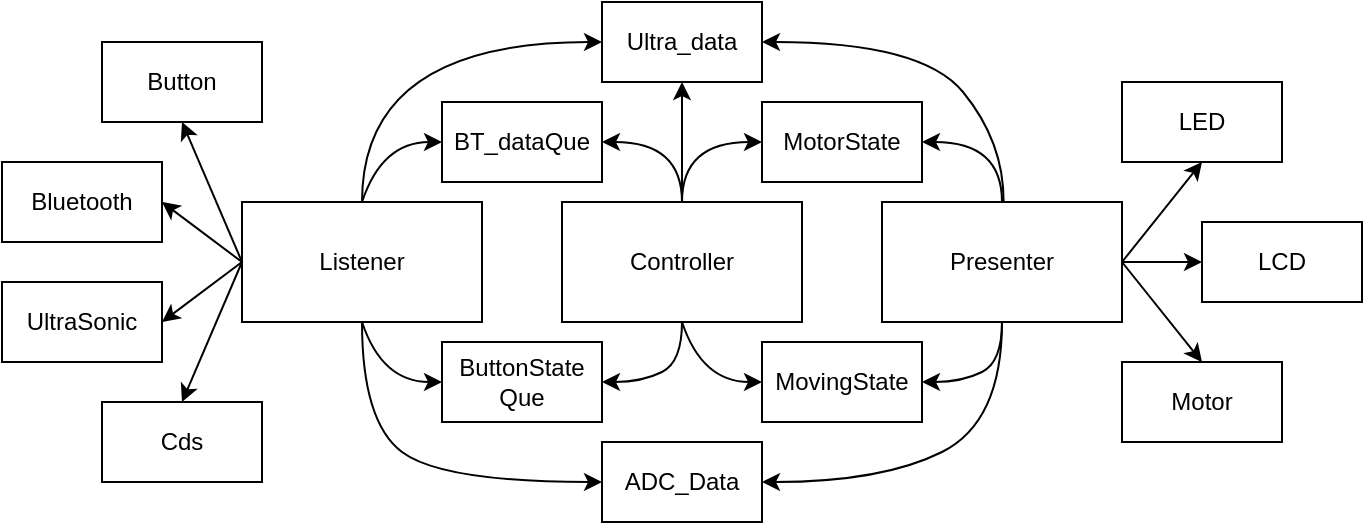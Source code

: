 <mxfile version="24.3.1" type="github">
  <diagram name="페이지-1" id="1pTZhh7NUvPuZdWy0irR">
    <mxGraphModel dx="748" dy="731" grid="1" gridSize="10" guides="1" tooltips="1" connect="1" arrows="1" fold="1" page="1" pageScale="1" pageWidth="827" pageHeight="1169" math="0" shadow="0">
      <root>
        <mxCell id="0" />
        <mxCell id="1" parent="0" />
        <mxCell id="0VRn3cXzFNUisg21oGIT-1" value="Listener" style="rounded=0;whiteSpace=wrap;html=1;" vertex="1" parent="1">
          <mxGeometry x="160" y="170" width="120" height="60" as="geometry" />
        </mxCell>
        <mxCell id="0VRn3cXzFNUisg21oGIT-2" value="Controller" style="rounded=0;whiteSpace=wrap;html=1;" vertex="1" parent="1">
          <mxGeometry x="320" y="170" width="120" height="60" as="geometry" />
        </mxCell>
        <mxCell id="0VRn3cXzFNUisg21oGIT-3" value="Presenter" style="rounded=0;whiteSpace=wrap;html=1;" vertex="1" parent="1">
          <mxGeometry x="480" y="170" width="120" height="60" as="geometry" />
        </mxCell>
        <mxCell id="0VRn3cXzFNUisg21oGIT-4" value="Ultra_data" style="rounded=0;whiteSpace=wrap;html=1;" vertex="1" parent="1">
          <mxGeometry x="340" y="70" width="80" height="40" as="geometry" />
        </mxCell>
        <mxCell id="0VRn3cXzFNUisg21oGIT-5" value="BT_dataQue" style="rounded=0;whiteSpace=wrap;html=1;" vertex="1" parent="1">
          <mxGeometry x="260" y="120" width="80" height="40" as="geometry" />
        </mxCell>
        <mxCell id="0VRn3cXzFNUisg21oGIT-6" value="ButtonState&lt;div&gt;Que&lt;/div&gt;" style="rounded=0;whiteSpace=wrap;html=1;" vertex="1" parent="1">
          <mxGeometry x="260" y="240" width="80" height="40" as="geometry" />
        </mxCell>
        <mxCell id="0VRn3cXzFNUisg21oGIT-7" value="ADC_Data" style="rounded=0;whiteSpace=wrap;html=1;" vertex="1" parent="1">
          <mxGeometry x="340" y="290" width="80" height="40" as="geometry" />
        </mxCell>
        <mxCell id="0VRn3cXzFNUisg21oGIT-8" value="MotorState" style="rounded=0;whiteSpace=wrap;html=1;" vertex="1" parent="1">
          <mxGeometry x="420" y="120" width="80" height="40" as="geometry" />
        </mxCell>
        <mxCell id="0VRn3cXzFNUisg21oGIT-10" value="MovingState" style="rounded=0;whiteSpace=wrap;html=1;" vertex="1" parent="1">
          <mxGeometry x="420" y="240" width="80" height="40" as="geometry" />
        </mxCell>
        <mxCell id="0VRn3cXzFNUisg21oGIT-12" value="" style="curved=1;endArrow=classic;html=1;rounded=0;exitX=0.5;exitY=0;exitDx=0;exitDy=0;" edge="1" parent="1" source="0VRn3cXzFNUisg21oGIT-1">
          <mxGeometry width="50" height="50" relative="1" as="geometry">
            <mxPoint x="210" y="190" as="sourcePoint" />
            <mxPoint x="260" y="140" as="targetPoint" />
            <Array as="points">
              <mxPoint x="230" y="140" />
            </Array>
          </mxGeometry>
        </mxCell>
        <mxCell id="0VRn3cXzFNUisg21oGIT-15" value="" style="curved=1;endArrow=classic;html=1;rounded=0;exitX=0.5;exitY=0;exitDx=0;exitDy=0;entryX=1;entryY=0.5;entryDx=0;entryDy=0;" edge="1" parent="1" source="0VRn3cXzFNUisg21oGIT-2" target="0VRn3cXzFNUisg21oGIT-5">
          <mxGeometry width="50" height="50" relative="1" as="geometry">
            <mxPoint x="200" y="140" as="sourcePoint" />
            <mxPoint x="170" y="90" as="targetPoint" />
            <Array as="points">
              <mxPoint x="380" y="140" />
            </Array>
          </mxGeometry>
        </mxCell>
        <mxCell id="0VRn3cXzFNUisg21oGIT-16" value="" style="curved=1;endArrow=classic;html=1;rounded=0;exitX=0.5;exitY=0;exitDx=0;exitDy=0;" edge="1" parent="1" source="0VRn3cXzFNUisg21oGIT-2">
          <mxGeometry width="50" height="50" relative="1" as="geometry">
            <mxPoint x="380" y="170" as="sourcePoint" />
            <mxPoint x="420" y="140" as="targetPoint" />
            <Array as="points">
              <mxPoint x="380" y="140" />
            </Array>
          </mxGeometry>
        </mxCell>
        <mxCell id="0VRn3cXzFNUisg21oGIT-17" value="" style="curved=1;endArrow=classic;html=1;rounded=0;exitX=0.5;exitY=0;exitDx=0;exitDy=0;entryX=1;entryY=0.5;entryDx=0;entryDy=0;" edge="1" parent="1" source="0VRn3cXzFNUisg21oGIT-3">
          <mxGeometry width="50" height="50" relative="1" as="geometry">
            <mxPoint x="540" y="170" as="sourcePoint" />
            <mxPoint x="500" y="140" as="targetPoint" />
            <Array as="points">
              <mxPoint x="540" y="140" />
            </Array>
          </mxGeometry>
        </mxCell>
        <mxCell id="0VRn3cXzFNUisg21oGIT-18" value="" style="curved=1;endArrow=classic;html=1;rounded=0;exitX=0.5;exitY=0;exitDx=0;exitDy=0;entryX=0;entryY=0.5;entryDx=0;entryDy=0;" edge="1" parent="1" source="0VRn3cXzFNUisg21oGIT-1" target="0VRn3cXzFNUisg21oGIT-4">
          <mxGeometry width="50" height="50" relative="1" as="geometry">
            <mxPoint x="210" y="150" as="sourcePoint" />
            <mxPoint x="260" y="90" as="targetPoint" />
            <Array as="points">
              <mxPoint x="220" y="90" />
            </Array>
          </mxGeometry>
        </mxCell>
        <mxCell id="0VRn3cXzFNUisg21oGIT-19" value="" style="endArrow=classic;html=1;rounded=0;entryX=0.5;entryY=1;entryDx=0;entryDy=0;exitX=0.5;exitY=0;exitDx=0;exitDy=0;" edge="1" parent="1" source="0VRn3cXzFNUisg21oGIT-2" target="0VRn3cXzFNUisg21oGIT-4">
          <mxGeometry width="50" height="50" relative="1" as="geometry">
            <mxPoint x="360" y="240" as="sourcePoint" />
            <mxPoint x="410" y="190" as="targetPoint" />
          </mxGeometry>
        </mxCell>
        <mxCell id="0VRn3cXzFNUisg21oGIT-20" value="" style="curved=1;endArrow=classic;html=1;rounded=0;exitX=0.5;exitY=1;exitDx=0;exitDy=0;entryX=0;entryY=0.5;entryDx=0;entryDy=0;" edge="1" parent="1" source="0VRn3cXzFNUisg21oGIT-1" target="0VRn3cXzFNUisg21oGIT-7">
          <mxGeometry width="50" height="50" relative="1" as="geometry">
            <mxPoint x="220.12" y="240" as="sourcePoint" />
            <mxPoint x="328" y="320.94" as="targetPoint" />
            <Array as="points">
              <mxPoint x="220" y="280" />
              <mxPoint x="260" y="310" />
            </Array>
          </mxGeometry>
        </mxCell>
        <mxCell id="0VRn3cXzFNUisg21oGIT-21" value="" style="curved=1;endArrow=classic;html=1;rounded=0;exitX=0.5;exitY=1;exitDx=0;exitDy=0;entryX=0;entryY=0.5;entryDx=0;entryDy=0;" edge="1" parent="1" source="0VRn3cXzFNUisg21oGIT-1" target="0VRn3cXzFNUisg21oGIT-6">
          <mxGeometry width="50" height="50" relative="1" as="geometry">
            <mxPoint x="270" y="240" as="sourcePoint" />
            <mxPoint x="320" y="190" as="targetPoint" />
            <Array as="points">
              <mxPoint x="230" y="260" />
            </Array>
          </mxGeometry>
        </mxCell>
        <mxCell id="0VRn3cXzFNUisg21oGIT-24" value="" style="curved=1;endArrow=classic;html=1;rounded=0;exitX=0.5;exitY=1;exitDx=0;exitDy=0;entryX=0;entryY=0.5;entryDx=0;entryDy=0;" edge="1" parent="1">
          <mxGeometry width="50" height="50" relative="1" as="geometry">
            <mxPoint x="380" y="230" as="sourcePoint" />
            <mxPoint x="420" y="260" as="targetPoint" />
            <Array as="points">
              <mxPoint x="390" y="260" />
            </Array>
          </mxGeometry>
        </mxCell>
        <mxCell id="0VRn3cXzFNUisg21oGIT-25" value="" style="curved=1;endArrow=classic;html=1;rounded=0;entryX=1;entryY=0.5;entryDx=0;entryDy=0;" edge="1" parent="1" target="0VRn3cXzFNUisg21oGIT-6">
          <mxGeometry width="50" height="50" relative="1" as="geometry">
            <mxPoint x="380" y="230" as="sourcePoint" />
            <mxPoint x="370" y="270" as="targetPoint" />
            <Array as="points">
              <mxPoint x="380" y="250" />
              <mxPoint x="360" y="260" />
            </Array>
          </mxGeometry>
        </mxCell>
        <mxCell id="0VRn3cXzFNUisg21oGIT-26" value="" style="curved=1;endArrow=classic;html=1;rounded=0;entryX=1;entryY=0.5;entryDx=0;entryDy=0;" edge="1" parent="1">
          <mxGeometry width="50" height="50" relative="1" as="geometry">
            <mxPoint x="540" y="230" as="sourcePoint" />
            <mxPoint x="500" y="260" as="targetPoint" />
            <Array as="points">
              <mxPoint x="540" y="250" />
              <mxPoint x="520" y="260" />
            </Array>
          </mxGeometry>
        </mxCell>
        <mxCell id="0VRn3cXzFNUisg21oGIT-27" value="" style="curved=1;endArrow=classic;html=1;rounded=0;entryX=1;entryY=0.5;entryDx=0;entryDy=0;" edge="1" parent="1" target="0VRn3cXzFNUisg21oGIT-4">
          <mxGeometry width="50" height="50" relative="1" as="geometry">
            <mxPoint x="540.8" y="170" as="sourcePoint" />
            <mxPoint x="380" y="170" as="targetPoint" />
            <Array as="points">
              <mxPoint x="541" y="140" />
              <mxPoint x="500" y="90" />
            </Array>
          </mxGeometry>
        </mxCell>
        <mxCell id="0VRn3cXzFNUisg21oGIT-28" value="" style="curved=1;endArrow=classic;html=1;rounded=0;entryX=1;entryY=0.5;entryDx=0;entryDy=0;" edge="1" parent="1" target="0VRn3cXzFNUisg21oGIT-7">
          <mxGeometry width="50" height="50" relative="1" as="geometry">
            <mxPoint x="540" y="230" as="sourcePoint" />
            <mxPoint x="400" y="130" as="targetPoint" />
            <Array as="points">
              <mxPoint x="540" y="280" />
              <mxPoint x="480" y="310" />
            </Array>
          </mxGeometry>
        </mxCell>
        <mxCell id="0VRn3cXzFNUisg21oGIT-29" value="Button" style="rounded=0;whiteSpace=wrap;html=1;" vertex="1" parent="1">
          <mxGeometry x="90" y="90" width="80" height="40" as="geometry" />
        </mxCell>
        <mxCell id="0VRn3cXzFNUisg21oGIT-30" value="Bluetooth" style="rounded=0;whiteSpace=wrap;html=1;" vertex="1" parent="1">
          <mxGeometry x="40" y="150" width="80" height="40" as="geometry" />
        </mxCell>
        <mxCell id="0VRn3cXzFNUisg21oGIT-31" value="Cds" style="rounded=0;whiteSpace=wrap;html=1;" vertex="1" parent="1">
          <mxGeometry x="90" y="270" width="80" height="40" as="geometry" />
        </mxCell>
        <mxCell id="0VRn3cXzFNUisg21oGIT-32" value="Motor" style="rounded=0;whiteSpace=wrap;html=1;" vertex="1" parent="1">
          <mxGeometry x="600" y="250" width="80" height="40" as="geometry" />
        </mxCell>
        <mxCell id="0VRn3cXzFNUisg21oGIT-33" value="LCD" style="rounded=0;whiteSpace=wrap;html=1;" vertex="1" parent="1">
          <mxGeometry x="640" y="180" width="80" height="40" as="geometry" />
        </mxCell>
        <mxCell id="0VRn3cXzFNUisg21oGIT-34" value="LED" style="rounded=0;whiteSpace=wrap;html=1;" vertex="1" parent="1">
          <mxGeometry x="600" y="110" width="80" height="40" as="geometry" />
        </mxCell>
        <mxCell id="0VRn3cXzFNUisg21oGIT-35" value="UltraSonic" style="rounded=0;whiteSpace=wrap;html=1;" vertex="1" parent="1">
          <mxGeometry x="40" y="210" width="80" height="40" as="geometry" />
        </mxCell>
        <mxCell id="0VRn3cXzFNUisg21oGIT-36" value="" style="endArrow=classic;html=1;rounded=0;entryX=0.5;entryY=1;entryDx=0;entryDy=0;exitX=0;exitY=0.5;exitDx=0;exitDy=0;" edge="1" parent="1" source="0VRn3cXzFNUisg21oGIT-1" target="0VRn3cXzFNUisg21oGIT-29">
          <mxGeometry width="50" height="50" relative="1" as="geometry">
            <mxPoint x="140" y="210" as="sourcePoint" />
            <mxPoint x="190" y="160" as="targetPoint" />
          </mxGeometry>
        </mxCell>
        <mxCell id="0VRn3cXzFNUisg21oGIT-37" value="" style="endArrow=classic;html=1;rounded=0;entryX=0.5;entryY=0;entryDx=0;entryDy=0;" edge="1" parent="1" target="0VRn3cXzFNUisg21oGIT-31">
          <mxGeometry width="50" height="50" relative="1" as="geometry">
            <mxPoint x="160" y="200" as="sourcePoint" />
            <mxPoint x="210" y="150" as="targetPoint" />
          </mxGeometry>
        </mxCell>
        <mxCell id="0VRn3cXzFNUisg21oGIT-38" value="" style="endArrow=classic;html=1;rounded=0;entryX=1;entryY=0.5;entryDx=0;entryDy=0;" edge="1" parent="1" target="0VRn3cXzFNUisg21oGIT-30">
          <mxGeometry width="50" height="50" relative="1" as="geometry">
            <mxPoint x="160" y="200" as="sourcePoint" />
            <mxPoint x="130" y="170" as="targetPoint" />
          </mxGeometry>
        </mxCell>
        <mxCell id="0VRn3cXzFNUisg21oGIT-39" value="" style="endArrow=classic;html=1;rounded=0;entryX=1;entryY=0.5;entryDx=0;entryDy=0;" edge="1" parent="1" target="0VRn3cXzFNUisg21oGIT-35">
          <mxGeometry width="50" height="50" relative="1" as="geometry">
            <mxPoint x="160" y="200" as="sourcePoint" />
            <mxPoint x="190" y="150" as="targetPoint" />
          </mxGeometry>
        </mxCell>
        <mxCell id="0VRn3cXzFNUisg21oGIT-40" value="" style="endArrow=classic;html=1;rounded=0;entryX=0.5;entryY=1;entryDx=0;entryDy=0;" edge="1" parent="1" target="0VRn3cXzFNUisg21oGIT-34">
          <mxGeometry width="50" height="50" relative="1" as="geometry">
            <mxPoint x="600" y="200" as="sourcePoint" />
            <mxPoint x="650" y="150" as="targetPoint" />
          </mxGeometry>
        </mxCell>
        <mxCell id="0VRn3cXzFNUisg21oGIT-41" value="" style="endArrow=classic;html=1;rounded=0;entryX=0;entryY=0.5;entryDx=0;entryDy=0;" edge="1" parent="1" target="0VRn3cXzFNUisg21oGIT-33">
          <mxGeometry width="50" height="50" relative="1" as="geometry">
            <mxPoint x="600" y="200" as="sourcePoint" />
            <mxPoint x="640" y="197.854" as="targetPoint" />
          </mxGeometry>
        </mxCell>
        <mxCell id="0VRn3cXzFNUisg21oGIT-42" value="" style="endArrow=classic;html=1;rounded=0;entryX=0.5;entryY=0;entryDx=0;entryDy=0;" edge="1" parent="1" target="0VRn3cXzFNUisg21oGIT-32">
          <mxGeometry width="50" height="50" relative="1" as="geometry">
            <mxPoint x="600" y="200" as="sourcePoint" />
            <mxPoint x="650" y="150" as="targetPoint" />
          </mxGeometry>
        </mxCell>
      </root>
    </mxGraphModel>
  </diagram>
</mxfile>
